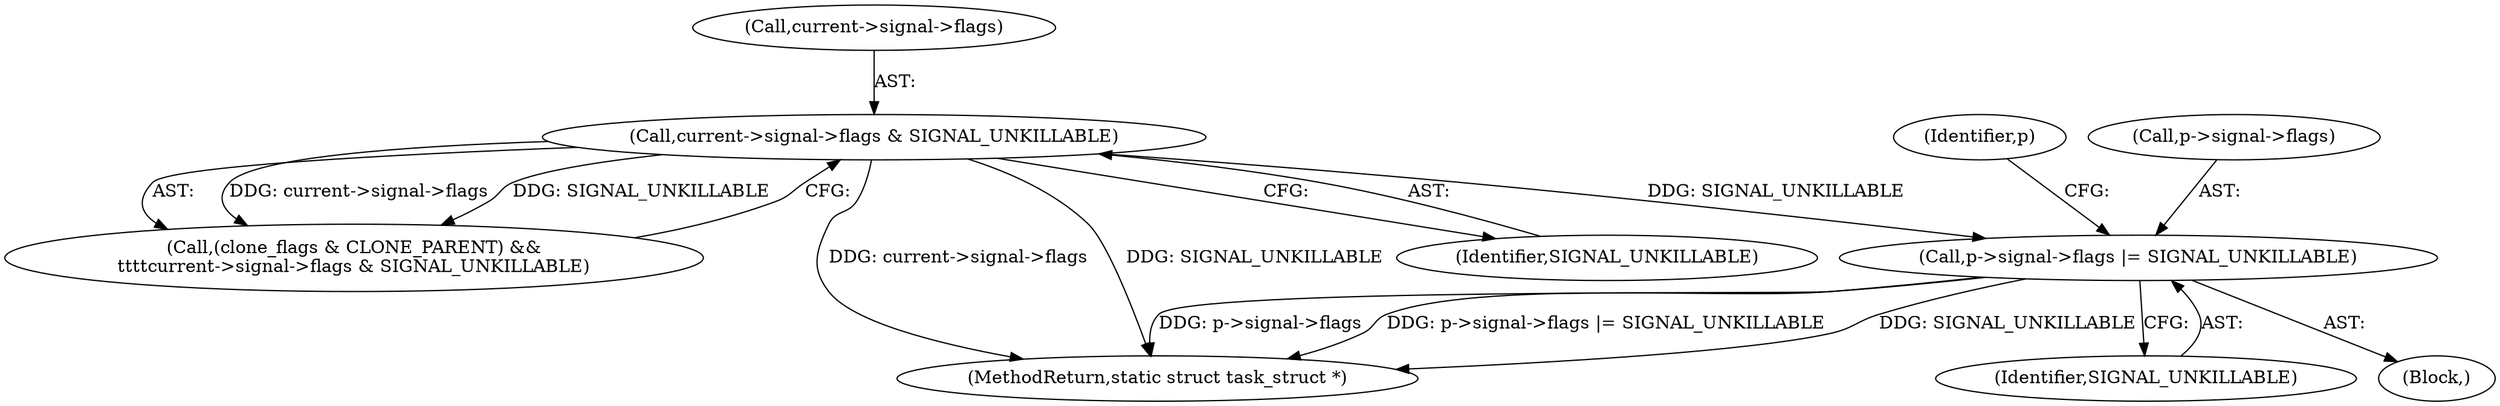 digraph "0_linux_e66eded8309ebf679d3d3c1f5820d1f2ca332c71_0@API" {
"1001035" [label="(Call,p->signal->flags |= SIGNAL_UNKILLABLE)"];
"1000189" [label="(Call,current->signal->flags & SIGNAL_UNKILLABLE)"];
"1001045" [label="(Identifier,p)"];
"1000195" [label="(Identifier,SIGNAL_UNKILLABLE)"];
"1000190" [label="(Call,current->signal->flags)"];
"1000189" [label="(Call,current->signal->flags & SIGNAL_UNKILLABLE)"];
"1001036" [label="(Call,p->signal->flags)"];
"1001028" [label="(Block,)"];
"1000185" [label="(Call,(clone_flags & CLONE_PARENT) &&\n\t\t\t\tcurrent->signal->flags & SIGNAL_UNKILLABLE)"];
"1001035" [label="(Call,p->signal->flags |= SIGNAL_UNKILLABLE)"];
"1001227" [label="(MethodReturn,static struct task_struct *)"];
"1001041" [label="(Identifier,SIGNAL_UNKILLABLE)"];
"1001035" -> "1001028"  [label="AST: "];
"1001035" -> "1001041"  [label="CFG: "];
"1001036" -> "1001035"  [label="AST: "];
"1001041" -> "1001035"  [label="AST: "];
"1001045" -> "1001035"  [label="CFG: "];
"1001035" -> "1001227"  [label="DDG: SIGNAL_UNKILLABLE"];
"1001035" -> "1001227"  [label="DDG: p->signal->flags"];
"1001035" -> "1001227"  [label="DDG: p->signal->flags |= SIGNAL_UNKILLABLE"];
"1000189" -> "1001035"  [label="DDG: SIGNAL_UNKILLABLE"];
"1000189" -> "1000185"  [label="AST: "];
"1000189" -> "1000195"  [label="CFG: "];
"1000190" -> "1000189"  [label="AST: "];
"1000195" -> "1000189"  [label="AST: "];
"1000185" -> "1000189"  [label="CFG: "];
"1000189" -> "1001227"  [label="DDG: current->signal->flags"];
"1000189" -> "1001227"  [label="DDG: SIGNAL_UNKILLABLE"];
"1000189" -> "1000185"  [label="DDG: current->signal->flags"];
"1000189" -> "1000185"  [label="DDG: SIGNAL_UNKILLABLE"];
}
